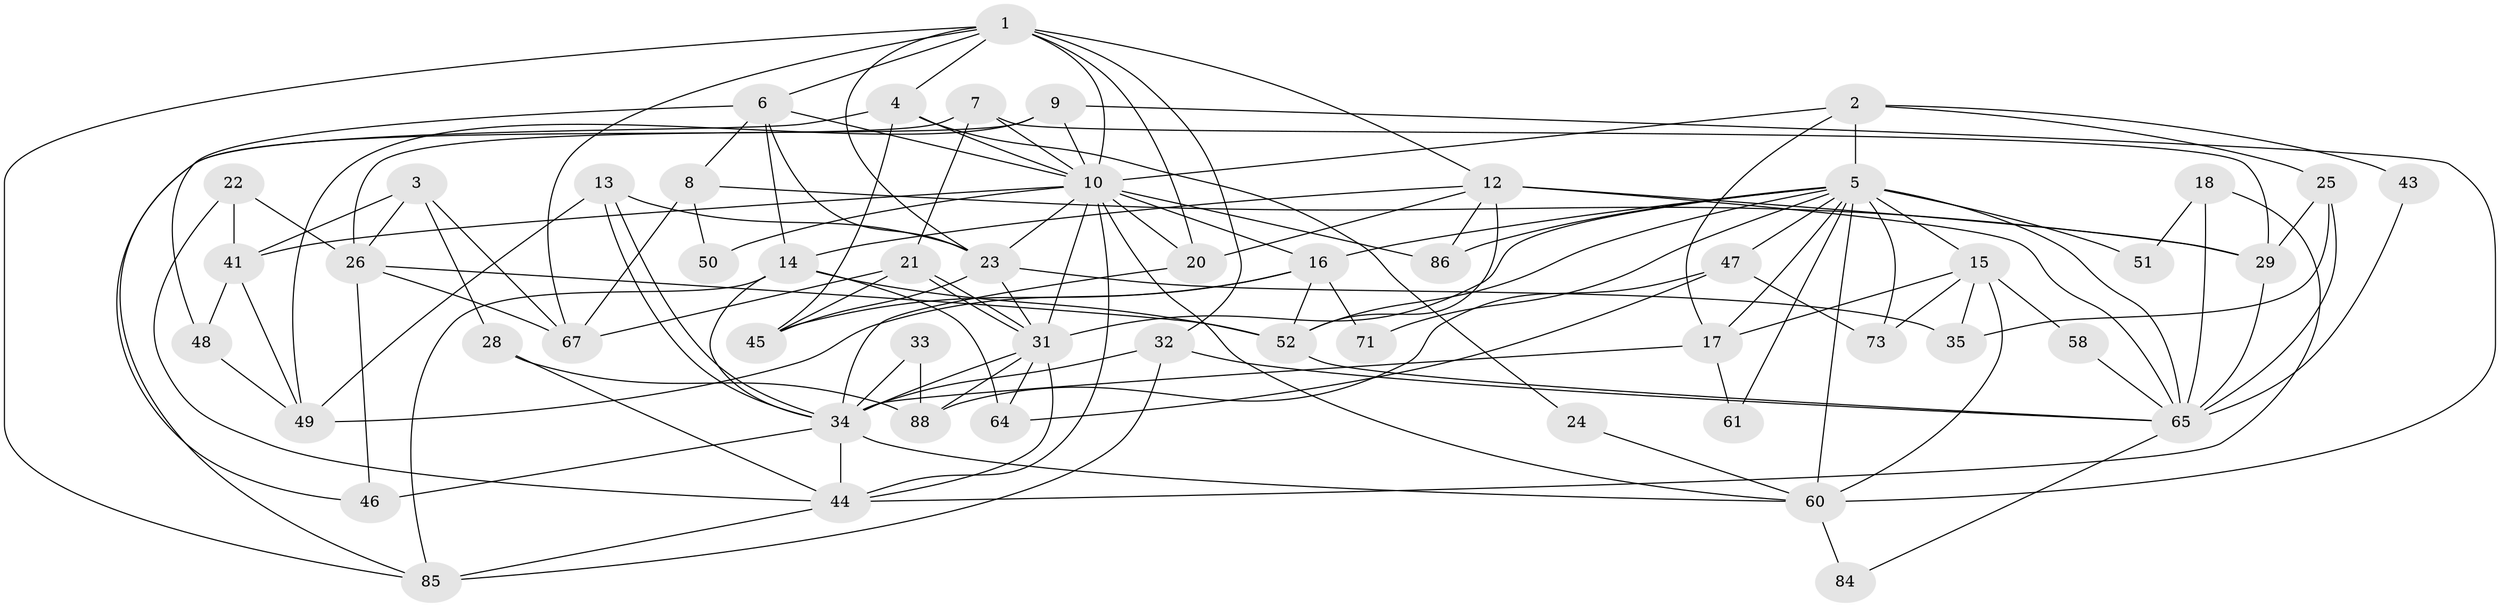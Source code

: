 // original degree distribution, {6: 0.0989010989010989, 5: 0.21978021978021978, 4: 0.2857142857142857, 2: 0.15384615384615385, 3: 0.2087912087912088, 7: 0.03296703296703297}
// Generated by graph-tools (version 1.1) at 2025/18/03/04/25 18:18:51]
// undirected, 54 vertices, 133 edges
graph export_dot {
graph [start="1"]
  node [color=gray90,style=filled];
  1 [super="+38+68"];
  2;
  3;
  4 [super="+30+56"];
  5 [super="+11+80+77"];
  6 [super="+82"];
  7 [super="+39"];
  8;
  9 [super="+37"];
  10 [super="+55+36"];
  12 [super="+42"];
  13;
  14 [super="+40"];
  15;
  16 [super="+19"];
  17 [super="+57"];
  18;
  20;
  21;
  22 [super="+53"];
  23 [super="+81+62"];
  24;
  25 [super="+72"];
  26 [super="+83"];
  28;
  29 [super="+63"];
  31 [super="+54"];
  32;
  33;
  34 [super="+79"];
  35;
  41;
  43;
  44 [super="+66"];
  45;
  46;
  47;
  48;
  49 [super="+91"];
  50;
  51;
  52 [super="+76"];
  58;
  60 [super="+78"];
  61;
  64;
  65 [super="+75"];
  67;
  71;
  73;
  84;
  85;
  86;
  88;
  1 -- 32;
  1 -- 85;
  1 -- 20;
  1 -- 67;
  1 -- 4;
  1 -- 12;
  1 -- 6;
  1 -- 23;
  1 -- 10 [weight=2];
  2 -- 43;
  2 -- 10;
  2 -- 5;
  2 -- 25;
  2 -- 17;
  3 -- 41;
  3 -- 26;
  3 -- 28;
  3 -- 67;
  4 -- 24;
  4 -- 45;
  4 -- 46;
  4 -- 10;
  5 -- 51 [weight=2];
  5 -- 65;
  5 -- 71;
  5 -- 73;
  5 -- 15;
  5 -- 17;
  5 -- 86;
  5 -- 60 [weight=3];
  5 -- 61;
  5 -- 31;
  5 -- 16;
  5 -- 47;
  5 -- 52;
  6 -- 14;
  6 -- 8;
  6 -- 48;
  6 -- 10;
  6 -- 23;
  7 -- 85;
  7 -- 21;
  7 -- 29;
  7 -- 10;
  8 -- 67;
  8 -- 50;
  8 -- 29;
  9 -- 60;
  9 -- 49;
  9 -- 26;
  9 -- 10;
  10 -- 20;
  10 -- 41;
  10 -- 44;
  10 -- 16 [weight=2];
  10 -- 50;
  10 -- 86;
  10 -- 60;
  10 -- 31;
  10 -- 23;
  12 -- 14;
  12 -- 29 [weight=2];
  12 -- 52;
  12 -- 20;
  12 -- 86;
  12 -- 65;
  13 -- 34;
  13 -- 34;
  13 -- 23 [weight=2];
  13 -- 49;
  14 -- 52;
  14 -- 34;
  14 -- 64;
  14 -- 85;
  15 -- 73;
  15 -- 60;
  15 -- 17;
  15 -- 35;
  15 -- 58;
  16 -- 45;
  16 -- 49;
  16 -- 71;
  16 -- 52;
  17 -- 34;
  17 -- 61;
  18 -- 51;
  18 -- 65;
  18 -- 44;
  20 -- 34;
  21 -- 31;
  21 -- 31;
  21 -- 67;
  21 -- 45;
  22 -- 26;
  22 -- 41;
  22 -- 44;
  23 -- 35;
  23 -- 45;
  23 -- 31;
  24 -- 60;
  25 -- 35;
  25 -- 65;
  25 -- 29;
  26 -- 67;
  26 -- 46;
  26 -- 52;
  28 -- 44;
  28 -- 88;
  29 -- 65 [weight=2];
  31 -- 88;
  31 -- 64;
  31 -- 34;
  31 -- 44;
  32 -- 34 [weight=2];
  32 -- 65;
  32 -- 85;
  33 -- 88;
  33 -- 34;
  34 -- 44;
  34 -- 46;
  34 -- 60 [weight=2];
  41 -- 48;
  41 -- 49;
  43 -- 65;
  44 -- 85;
  47 -- 64;
  47 -- 73;
  47 -- 88;
  48 -- 49;
  52 -- 65;
  58 -- 65;
  60 -- 84;
  65 -- 84;
}
